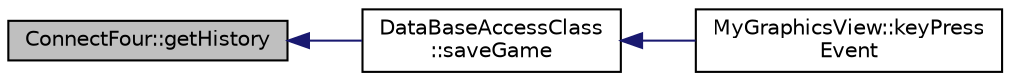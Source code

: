 digraph "ConnectFour::getHistory"
{
  edge [fontname="Helvetica",fontsize="10",labelfontname="Helvetica",labelfontsize="10"];
  node [fontname="Helvetica",fontsize="10",shape=record];
  rankdir="LR";
  Node1 [label="ConnectFour::getHistory",height=0.2,width=0.4,color="black", fillcolor="grey75", style="filled" fontcolor="black"];
  Node1 -> Node2 [dir="back",color="midnightblue",fontsize="10",style="solid",fontname="Helvetica"];
  Node2 [label="DataBaseAccessClass\l::saveGame",height=0.2,width=0.4,color="black", fillcolor="white", style="filled",URL="$class_data_base_access_class.html#ac6944e91e73d748d54886921e10a8148",tooltip="Speichert eine Spielinstanz in der Datenbank ab "];
  Node2 -> Node3 [dir="back",color="midnightblue",fontsize="10",style="solid",fontname="Helvetica"];
  Node3 [label="MyGraphicsView::keyPress\lEvent",height=0.2,width=0.4,color="black", fillcolor="white", style="filled",URL="$class_my_graphics_view.html#a9816bdd436d67c34f1b0d8feed15d47d",tooltip="Fängt benutzereingaben ab. [Ss] speichert das Spiel [Ff] aktiviert und deaktiviert den Fullscreen mod..."];
}
